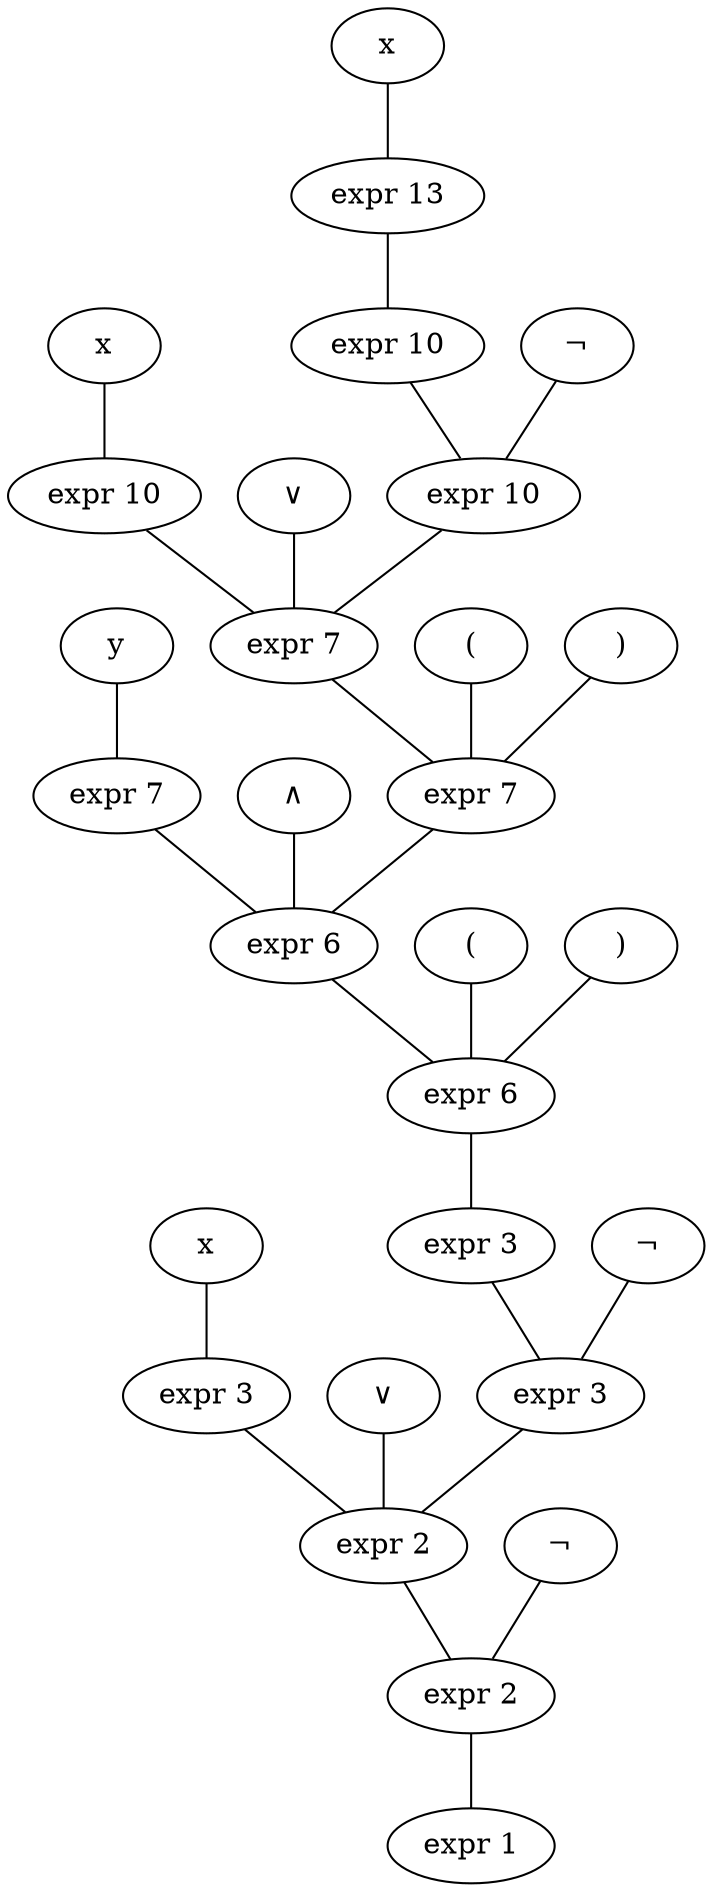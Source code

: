 // FormulaDot
graph {
	"expr 1" [label="expr 1"]
	"superior 2" [label="expr 2"]
	"expr 2" [label="expr 2"]
	"not 2" [label="¬"]
	"not 2" -- "superior 2"
	"expr 2" -- "superior 2"
	"superior 2" -- "expr 1"
	"expr 3" [label="expr 3"]
	"const 3" [label=x]
	"const 3" -- "expr 3"
	"expr 3" -- "expr 2"
	"op 4" [label="∨"]
	"op 4" -- "expr 2"
	"superior 5" [label="expr 3"]
	"expr 5" [label="expr 3"]
	"not 5" [label="¬"]
	"not 5" -- "superior 5"
	"expr 5" -- "superior 5"
	"superior 5" -- "expr 2"
	"superior 6" [label="expr 6"]
	"expr 6" [label="expr 6"]
	"lparen 6" [label="("]
	"lparen 6" -- "superior 6"
	"expr 6" -- "superior 6"
	"superior 6" -- "expr 5"
	"expr 7" [label="expr 7"]
	"const 7" [label=y]
	"const 7" -- "expr 7"
	"expr 7" -- "expr 6"
	"op 8" [label="∧"]
	"op 8" -- "expr 6"
	"superior 9" [label="expr 7"]
	"expr 9" [label="expr 7"]
	"lparen 9" [label="("]
	"lparen 9" -- "superior 9"
	"expr 9" -- "superior 9"
	"superior 9" -- "expr 6"
	"expr 10" [label="expr 10"]
	"const 10" [label=x]
	"const 10" -- "expr 10"
	"expr 10" -- "expr 9"
	"op 11" [label="∨"]
	"op 11" -- "expr 9"
	"superior 12" [label="expr 10"]
	"expr 12" [label="expr 10"]
	"not 12" [label="¬"]
	"not 12" -- "superior 12"
	"expr 12" -- "superior 12"
	"superior 12" -- "expr 9"
	"expr 13" [label="expr 13"]
	"const 13" [label=x]
	"const 13" -- "expr 13"
	"expr 13" -- "expr 12"
	"rparen 14" [label=")"]
	"rparen 14" -- "superior 9"
	"rparen 15" [label=")"]
	"rparen 15" -- "superior 6"
}
